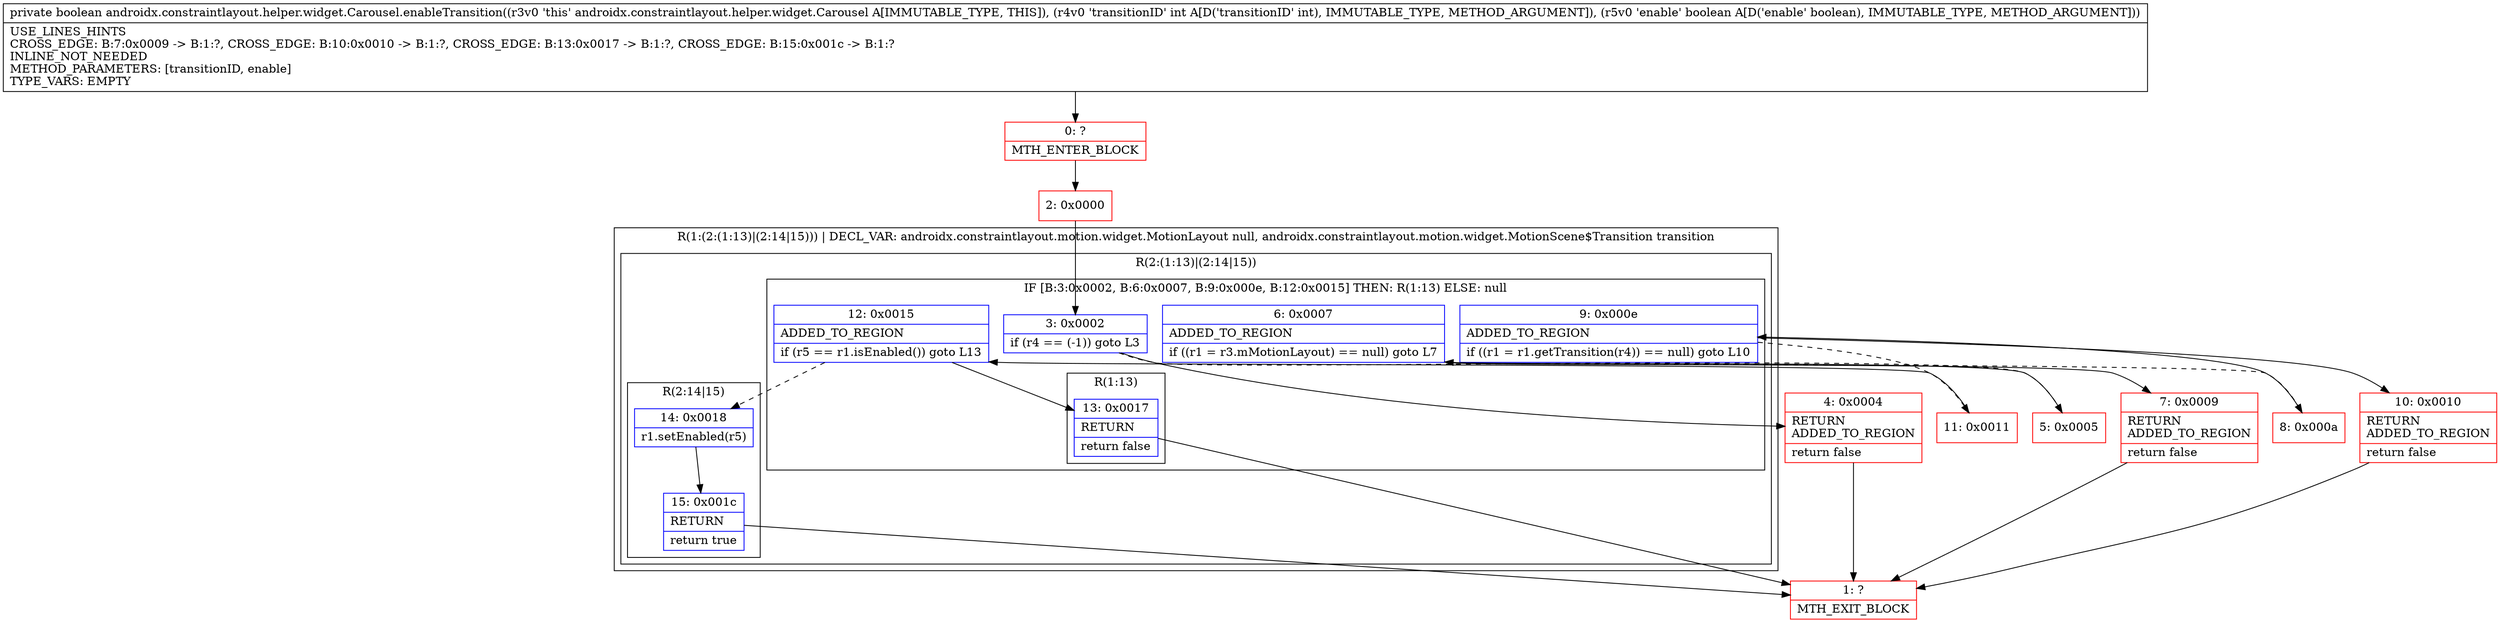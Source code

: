 digraph "CFG forandroidx.constraintlayout.helper.widget.Carousel.enableTransition(IZ)Z" {
subgraph cluster_Region_1241078984 {
label = "R(1:(2:(1:13)|(2:14|15))) | DECL_VAR: androidx.constraintlayout.motion.widget.MotionLayout null, androidx.constraintlayout.motion.widget.MotionScene$Transition transition\l";
node [shape=record,color=blue];
subgraph cluster_Region_1256764012 {
label = "R(2:(1:13)|(2:14|15))";
node [shape=record,color=blue];
subgraph cluster_IfRegion_158141084 {
label = "IF [B:3:0x0002, B:6:0x0007, B:9:0x000e, B:12:0x0015] THEN: R(1:13) ELSE: null";
node [shape=record,color=blue];
Node_3 [shape=record,label="{3\:\ 0x0002|if (r4 == (\-1)) goto L3\l}"];
Node_6 [shape=record,label="{6\:\ 0x0007|ADDED_TO_REGION\l|if ((r1 = r3.mMotionLayout) == null) goto L7\l}"];
Node_9 [shape=record,label="{9\:\ 0x000e|ADDED_TO_REGION\l|if ((r1 = r1.getTransition(r4)) == null) goto L10\l}"];
Node_12 [shape=record,label="{12\:\ 0x0015|ADDED_TO_REGION\l|if (r5 == r1.isEnabled()) goto L13\l}"];
subgraph cluster_Region_1403326701 {
label = "R(1:13)";
node [shape=record,color=blue];
Node_13 [shape=record,label="{13\:\ 0x0017|RETURN\l|return false\l}"];
}
}
subgraph cluster_Region_1354303821 {
label = "R(2:14|15)";
node [shape=record,color=blue];
Node_14 [shape=record,label="{14\:\ 0x0018|r1.setEnabled(r5)\l}"];
Node_15 [shape=record,label="{15\:\ 0x001c|RETURN\l|return true\l}"];
}
}
}
Node_0 [shape=record,color=red,label="{0\:\ ?|MTH_ENTER_BLOCK\l}"];
Node_2 [shape=record,color=red,label="{2\:\ 0x0000}"];
Node_4 [shape=record,color=red,label="{4\:\ 0x0004|RETURN\lADDED_TO_REGION\l|return false\l}"];
Node_1 [shape=record,color=red,label="{1\:\ ?|MTH_EXIT_BLOCK\l}"];
Node_5 [shape=record,color=red,label="{5\:\ 0x0005}"];
Node_7 [shape=record,color=red,label="{7\:\ 0x0009|RETURN\lADDED_TO_REGION\l|return false\l}"];
Node_8 [shape=record,color=red,label="{8\:\ 0x000a}"];
Node_10 [shape=record,color=red,label="{10\:\ 0x0010|RETURN\lADDED_TO_REGION\l|return false\l}"];
Node_11 [shape=record,color=red,label="{11\:\ 0x0011}"];
MethodNode[shape=record,label="{private boolean androidx.constraintlayout.helper.widget.Carousel.enableTransition((r3v0 'this' androidx.constraintlayout.helper.widget.Carousel A[IMMUTABLE_TYPE, THIS]), (r4v0 'transitionID' int A[D('transitionID' int), IMMUTABLE_TYPE, METHOD_ARGUMENT]), (r5v0 'enable' boolean A[D('enable' boolean), IMMUTABLE_TYPE, METHOD_ARGUMENT]))  | USE_LINES_HINTS\lCROSS_EDGE: B:7:0x0009 \-\> B:1:?, CROSS_EDGE: B:10:0x0010 \-\> B:1:?, CROSS_EDGE: B:13:0x0017 \-\> B:1:?, CROSS_EDGE: B:15:0x001c \-\> B:1:?\lINLINE_NOT_NEEDED\lMETHOD_PARAMETERS: [transitionID, enable]\lTYPE_VARS: EMPTY\l}"];
MethodNode -> Node_0;Node_3 -> Node_4;
Node_3 -> Node_5[style=dashed];
Node_6 -> Node_7;
Node_6 -> Node_8[style=dashed];
Node_9 -> Node_10;
Node_9 -> Node_11[style=dashed];
Node_12 -> Node_13;
Node_12 -> Node_14[style=dashed];
Node_13 -> Node_1;
Node_14 -> Node_15;
Node_15 -> Node_1;
Node_0 -> Node_2;
Node_2 -> Node_3;
Node_4 -> Node_1;
Node_5 -> Node_6;
Node_7 -> Node_1;
Node_8 -> Node_9;
Node_10 -> Node_1;
Node_11 -> Node_12;
}

